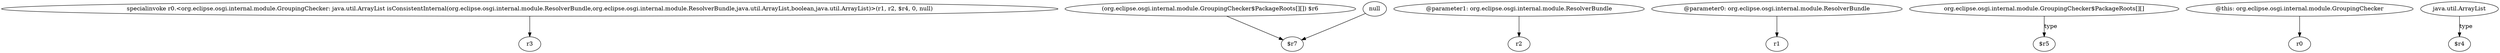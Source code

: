 digraph g {
0[label="specialinvoke r0.<org.eclipse.osgi.internal.module.GroupingChecker: java.util.ArrayList isConsistentInternal(org.eclipse.osgi.internal.module.ResolverBundle,org.eclipse.osgi.internal.module.ResolverBundle,java.util.ArrayList,boolean,java.util.ArrayList)>(r1, r2, $r4, 0, null)"]
1[label="r3"]
0->1[label=""]
2[label="(org.eclipse.osgi.internal.module.GroupingChecker$PackageRoots[][]) $r6"]
3[label="$r7"]
2->3[label=""]
4[label="null"]
4->3[label=""]
5[label="@parameter1: org.eclipse.osgi.internal.module.ResolverBundle"]
6[label="r2"]
5->6[label=""]
7[label="@parameter0: org.eclipse.osgi.internal.module.ResolverBundle"]
8[label="r1"]
7->8[label=""]
9[label="org.eclipse.osgi.internal.module.GroupingChecker$PackageRoots[][]"]
10[label="$r5"]
9->10[label="type"]
11[label="@this: org.eclipse.osgi.internal.module.GroupingChecker"]
12[label="r0"]
11->12[label=""]
13[label="java.util.ArrayList"]
14[label="$r4"]
13->14[label="type"]
}